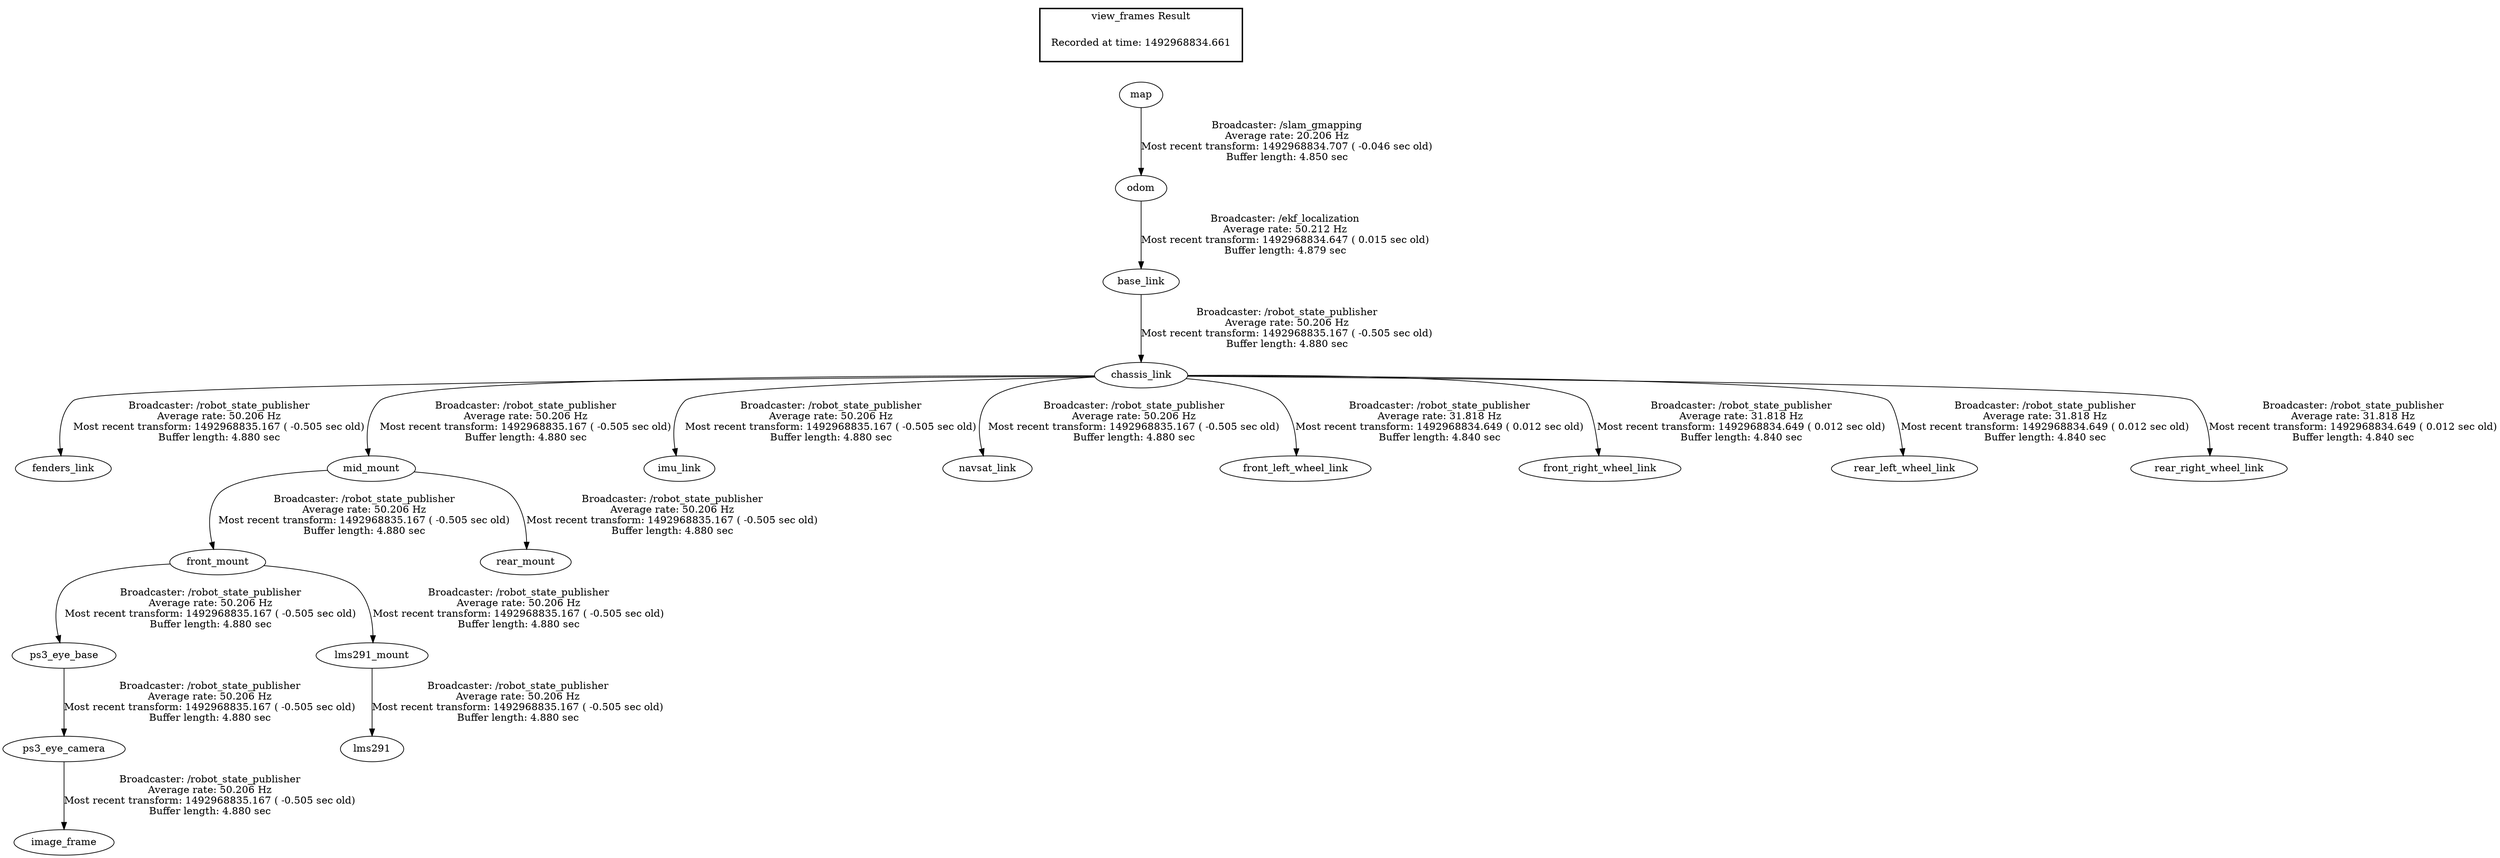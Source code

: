 digraph G {
"odom" -> "base_link"[label="Broadcaster: /ekf_localization\nAverage rate: 50.212 Hz\nMost recent transform: 1492968834.647 ( 0.015 sec old)\nBuffer length: 4.879 sec\n"];
"map" -> "odom"[label="Broadcaster: /slam_gmapping\nAverage rate: 20.206 Hz\nMost recent transform: 1492968834.707 ( -0.046 sec old)\nBuffer length: 4.850 sec\n"];
"base_link" -> "chassis_link"[label="Broadcaster: /robot_state_publisher\nAverage rate: 50.206 Hz\nMost recent transform: 1492968835.167 ( -0.505 sec old)\nBuffer length: 4.880 sec\n"];
"chassis_link" -> "fenders_link"[label="Broadcaster: /robot_state_publisher\nAverage rate: 50.206 Hz\nMost recent transform: 1492968835.167 ( -0.505 sec old)\nBuffer length: 4.880 sec\n"];
"mid_mount" -> "front_mount"[label="Broadcaster: /robot_state_publisher\nAverage rate: 50.206 Hz\nMost recent transform: 1492968835.167 ( -0.505 sec old)\nBuffer length: 4.880 sec\n"];
"chassis_link" -> "mid_mount"[label="Broadcaster: /robot_state_publisher\nAverage rate: 50.206 Hz\nMost recent transform: 1492968835.167 ( -0.505 sec old)\nBuffer length: 4.880 sec\n"];
"ps3_eye_camera" -> "image_frame"[label="Broadcaster: /robot_state_publisher\nAverage rate: 50.206 Hz\nMost recent transform: 1492968835.167 ( -0.505 sec old)\nBuffer length: 4.880 sec\n"];
"ps3_eye_base" -> "ps3_eye_camera"[label="Broadcaster: /robot_state_publisher\nAverage rate: 50.206 Hz\nMost recent transform: 1492968835.167 ( -0.505 sec old)\nBuffer length: 4.880 sec\n"];
"chassis_link" -> "imu_link"[label="Broadcaster: /robot_state_publisher\nAverage rate: 50.206 Hz\nMost recent transform: 1492968835.167 ( -0.505 sec old)\nBuffer length: 4.880 sec\n"];
"front_mount" -> "lms291_mount"[label="Broadcaster: /robot_state_publisher\nAverage rate: 50.206 Hz\nMost recent transform: 1492968835.167 ( -0.505 sec old)\nBuffer length: 4.880 sec\n"];
"lms291_mount" -> "lms291"[label="Broadcaster: /robot_state_publisher\nAverage rate: 50.206 Hz\nMost recent transform: 1492968835.167 ( -0.505 sec old)\nBuffer length: 4.880 sec\n"];
"chassis_link" -> "navsat_link"[label="Broadcaster: /robot_state_publisher\nAverage rate: 50.206 Hz\nMost recent transform: 1492968835.167 ( -0.505 sec old)\nBuffer length: 4.880 sec\n"];
"front_mount" -> "ps3_eye_base"[label="Broadcaster: /robot_state_publisher\nAverage rate: 50.206 Hz\nMost recent transform: 1492968835.167 ( -0.505 sec old)\nBuffer length: 4.880 sec\n"];
"mid_mount" -> "rear_mount"[label="Broadcaster: /robot_state_publisher\nAverage rate: 50.206 Hz\nMost recent transform: 1492968835.167 ( -0.505 sec old)\nBuffer length: 4.880 sec\n"];
"chassis_link" -> "front_left_wheel_link"[label="Broadcaster: /robot_state_publisher\nAverage rate: 31.818 Hz\nMost recent transform: 1492968834.649 ( 0.012 sec old)\nBuffer length: 4.840 sec\n"];
"chassis_link" -> "front_right_wheel_link"[label="Broadcaster: /robot_state_publisher\nAverage rate: 31.818 Hz\nMost recent transform: 1492968834.649 ( 0.012 sec old)\nBuffer length: 4.840 sec\n"];
"chassis_link" -> "rear_left_wheel_link"[label="Broadcaster: /robot_state_publisher\nAverage rate: 31.818 Hz\nMost recent transform: 1492968834.649 ( 0.012 sec old)\nBuffer length: 4.840 sec\n"];
"chassis_link" -> "rear_right_wheel_link"[label="Broadcaster: /robot_state_publisher\nAverage rate: 31.818 Hz\nMost recent transform: 1492968834.649 ( 0.012 sec old)\nBuffer length: 4.840 sec\n"];
edge [style=invis];
 subgraph cluster_legend { style=bold; color=black; label ="view_frames Result";
"Recorded at time: 1492968834.661"[ shape=plaintext ] ;
 }->"map";
}